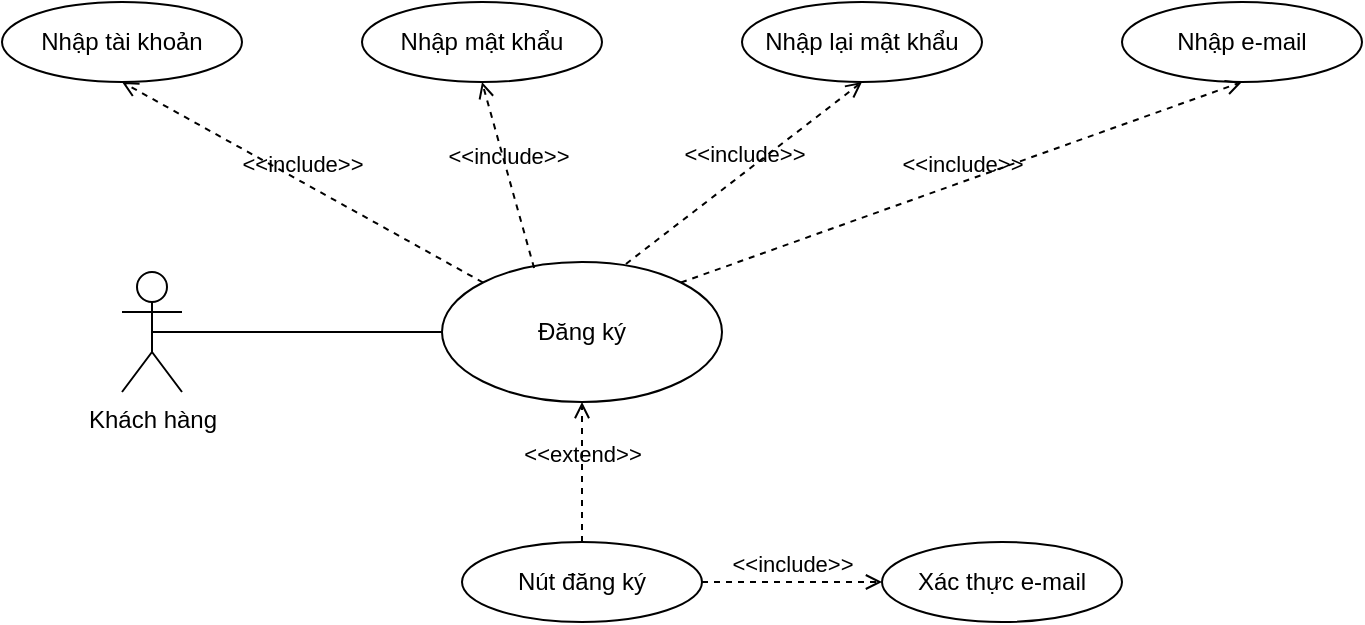 <mxfile version="22.0.6" type="device">
  <diagram name="Page-1" id="rrW3ZqukG66Ajqth9wLX">
    <mxGraphModel dx="872" dy="465" grid="1" gridSize="10" guides="1" tooltips="1" connect="1" arrows="1" fold="1" page="1" pageScale="1" pageWidth="850" pageHeight="1100" math="0" shadow="0">
      <root>
        <mxCell id="0" />
        <mxCell id="1" parent="0" />
        <mxCell id="VE_fQ6h56uobYjVV2KlQ-1" value="Khách hàng" style="shape=umlActor;verticalLabelPosition=bottom;verticalAlign=top;html=1;outlineConnect=0;" vertex="1" parent="1">
          <mxGeometry x="100" y="185" width="30" height="60" as="geometry" />
        </mxCell>
        <mxCell id="VE_fQ6h56uobYjVV2KlQ-2" value="&amp;lt;&amp;lt;include&amp;gt;&amp;gt;" style="html=1;verticalAlign=bottom;labelBackgroundColor=none;endArrow=open;endFill=0;dashed=1;rounded=0;exitX=0;exitY=0;exitDx=0;exitDy=0;entryX=0.5;entryY=1;entryDx=0;entryDy=0;" edge="1" parent="1" source="VE_fQ6h56uobYjVV2KlQ-3" target="VE_fQ6h56uobYjVV2KlQ-7">
          <mxGeometry width="160" relative="1" as="geometry">
            <mxPoint x="410" y="185" as="sourcePoint" />
            <mxPoint x="280" y="110" as="targetPoint" />
          </mxGeometry>
        </mxCell>
        <mxCell id="VE_fQ6h56uobYjVV2KlQ-3" value="Đăng ký" style="ellipse;whiteSpace=wrap;html=1;" vertex="1" parent="1">
          <mxGeometry x="260" y="180" width="140" height="70" as="geometry" />
        </mxCell>
        <mxCell id="VE_fQ6h56uobYjVV2KlQ-6" value="&amp;lt;&amp;lt;include&amp;gt;&amp;gt;" style="html=1;verticalAlign=bottom;labelBackgroundColor=none;endArrow=open;endFill=0;dashed=1;rounded=0;exitX=0.329;exitY=0.043;exitDx=0;exitDy=0;entryX=0.5;entryY=1;entryDx=0;entryDy=0;exitPerimeter=0;" edge="1" parent="1" source="VE_fQ6h56uobYjVV2KlQ-3" target="VE_fQ6h56uobYjVV2KlQ-8">
          <mxGeometry width="160" relative="1" as="geometry">
            <mxPoint x="340" y="240" as="sourcePoint" />
            <mxPoint x="280" y="320" as="targetPoint" />
          </mxGeometry>
        </mxCell>
        <mxCell id="VE_fQ6h56uobYjVV2KlQ-7" value="Nhập tài khoản" style="ellipse;whiteSpace=wrap;html=1;" vertex="1" parent="1">
          <mxGeometry x="40" y="50" width="120" height="40" as="geometry" />
        </mxCell>
        <mxCell id="VE_fQ6h56uobYjVV2KlQ-8" value="Nhập mật khẩu" style="ellipse;whiteSpace=wrap;html=1;" vertex="1" parent="1">
          <mxGeometry x="220" y="50" width="120" height="40" as="geometry" />
        </mxCell>
        <mxCell id="VE_fQ6h56uobYjVV2KlQ-9" value="Nhập lại mật khẩu" style="ellipse;whiteSpace=wrap;html=1;" vertex="1" parent="1">
          <mxGeometry x="410" y="50" width="120" height="40" as="geometry" />
        </mxCell>
        <mxCell id="VE_fQ6h56uobYjVV2KlQ-10" value="Nhập e-mail" style="ellipse;whiteSpace=wrap;html=1;" vertex="1" parent="1">
          <mxGeometry x="600" y="50" width="120" height="40" as="geometry" />
        </mxCell>
        <mxCell id="VE_fQ6h56uobYjVV2KlQ-15" value="" style="endArrow=none;html=1;rounded=0;exitX=0.5;exitY=0.5;exitDx=0;exitDy=0;exitPerimeter=0;entryX=0;entryY=0.5;entryDx=0;entryDy=0;" edge="1" parent="1" source="VE_fQ6h56uobYjVV2KlQ-1" target="VE_fQ6h56uobYjVV2KlQ-3">
          <mxGeometry width="50" height="50" relative="1" as="geometry">
            <mxPoint x="400" y="270" as="sourcePoint" />
            <mxPoint x="210" y="220" as="targetPoint" />
          </mxGeometry>
        </mxCell>
        <mxCell id="VE_fQ6h56uobYjVV2KlQ-16" value="Nút đăng ký" style="ellipse;whiteSpace=wrap;html=1;" vertex="1" parent="1">
          <mxGeometry x="270" y="320" width="120" height="40" as="geometry" />
        </mxCell>
        <mxCell id="VE_fQ6h56uobYjVV2KlQ-17" value="&amp;lt;&amp;lt;include&amp;gt;&amp;gt;" style="html=1;verticalAlign=bottom;labelBackgroundColor=none;endArrow=open;endFill=0;dashed=1;rounded=0;exitX=1;exitY=0;exitDx=0;exitDy=0;entryX=0.5;entryY=1;entryDx=0;entryDy=0;" edge="1" parent="1" source="VE_fQ6h56uobYjVV2KlQ-3" target="VE_fQ6h56uobYjVV2KlQ-10">
          <mxGeometry width="160" relative="1" as="geometry">
            <mxPoint x="290" y="260" as="sourcePoint" />
            <mxPoint x="470" y="180" as="targetPoint" />
          </mxGeometry>
        </mxCell>
        <mxCell id="VE_fQ6h56uobYjVV2KlQ-18" value="&amp;lt;&amp;lt;include&amp;gt;&amp;gt;" style="html=1;verticalAlign=bottom;labelBackgroundColor=none;endArrow=open;endFill=0;dashed=1;rounded=0;exitX=0.657;exitY=0.014;exitDx=0;exitDy=0;entryX=0.5;entryY=1;entryDx=0;entryDy=0;exitPerimeter=0;" edge="1" parent="1" source="VE_fQ6h56uobYjVV2KlQ-3" target="VE_fQ6h56uobYjVV2KlQ-9">
          <mxGeometry width="160" relative="1" as="geometry">
            <mxPoint x="300" y="270" as="sourcePoint" />
            <mxPoint x="480" y="190" as="targetPoint" />
          </mxGeometry>
        </mxCell>
        <mxCell id="VE_fQ6h56uobYjVV2KlQ-19" value="&amp;lt;&amp;lt;extend&amp;gt;&amp;gt;" style="html=1;verticalAlign=bottom;labelBackgroundColor=none;endArrow=open;endFill=0;dashed=1;rounded=0;exitX=0.5;exitY=0;exitDx=0;exitDy=0;entryX=0.5;entryY=1;entryDx=0;entryDy=0;" edge="1" parent="1" source="VE_fQ6h56uobYjVV2KlQ-16" target="VE_fQ6h56uobYjVV2KlQ-3">
          <mxGeometry width="160" relative="1" as="geometry">
            <mxPoint x="340" y="240" as="sourcePoint" />
            <mxPoint x="500" y="240" as="targetPoint" />
          </mxGeometry>
        </mxCell>
        <mxCell id="VE_fQ6h56uobYjVV2KlQ-20" value="&amp;lt;&amp;lt;include&amp;gt;&amp;gt;" style="html=1;verticalAlign=bottom;labelBackgroundColor=none;endArrow=open;endFill=0;dashed=1;rounded=0;exitX=1;exitY=0.5;exitDx=0;exitDy=0;entryX=0;entryY=0.5;entryDx=0;entryDy=0;" edge="1" parent="1" source="VE_fQ6h56uobYjVV2KlQ-16" target="VE_fQ6h56uobYjVV2KlQ-21">
          <mxGeometry width="160" relative="1" as="geometry">
            <mxPoint x="350" y="320" as="sourcePoint" />
            <mxPoint x="610" y="320" as="targetPoint" />
          </mxGeometry>
        </mxCell>
        <mxCell id="VE_fQ6h56uobYjVV2KlQ-21" value="Xác thực e-mail" style="ellipse;whiteSpace=wrap;html=1;" vertex="1" parent="1">
          <mxGeometry x="480" y="320" width="120" height="40" as="geometry" />
        </mxCell>
      </root>
    </mxGraphModel>
  </diagram>
</mxfile>
